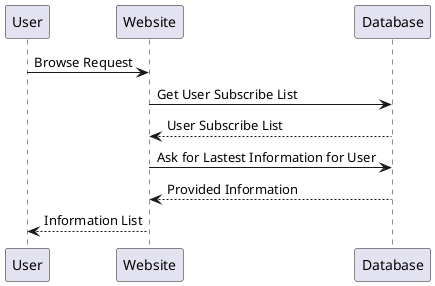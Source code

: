 @startuml
User -> Website: Browse Request
Website -> Database: Get User Subscribe List
Database --> Website: User Subscribe List
Website -> Database: Ask for Lastest Information for User
Database --> Website: Provided Information
User <-- Website: Information List
@enduml

